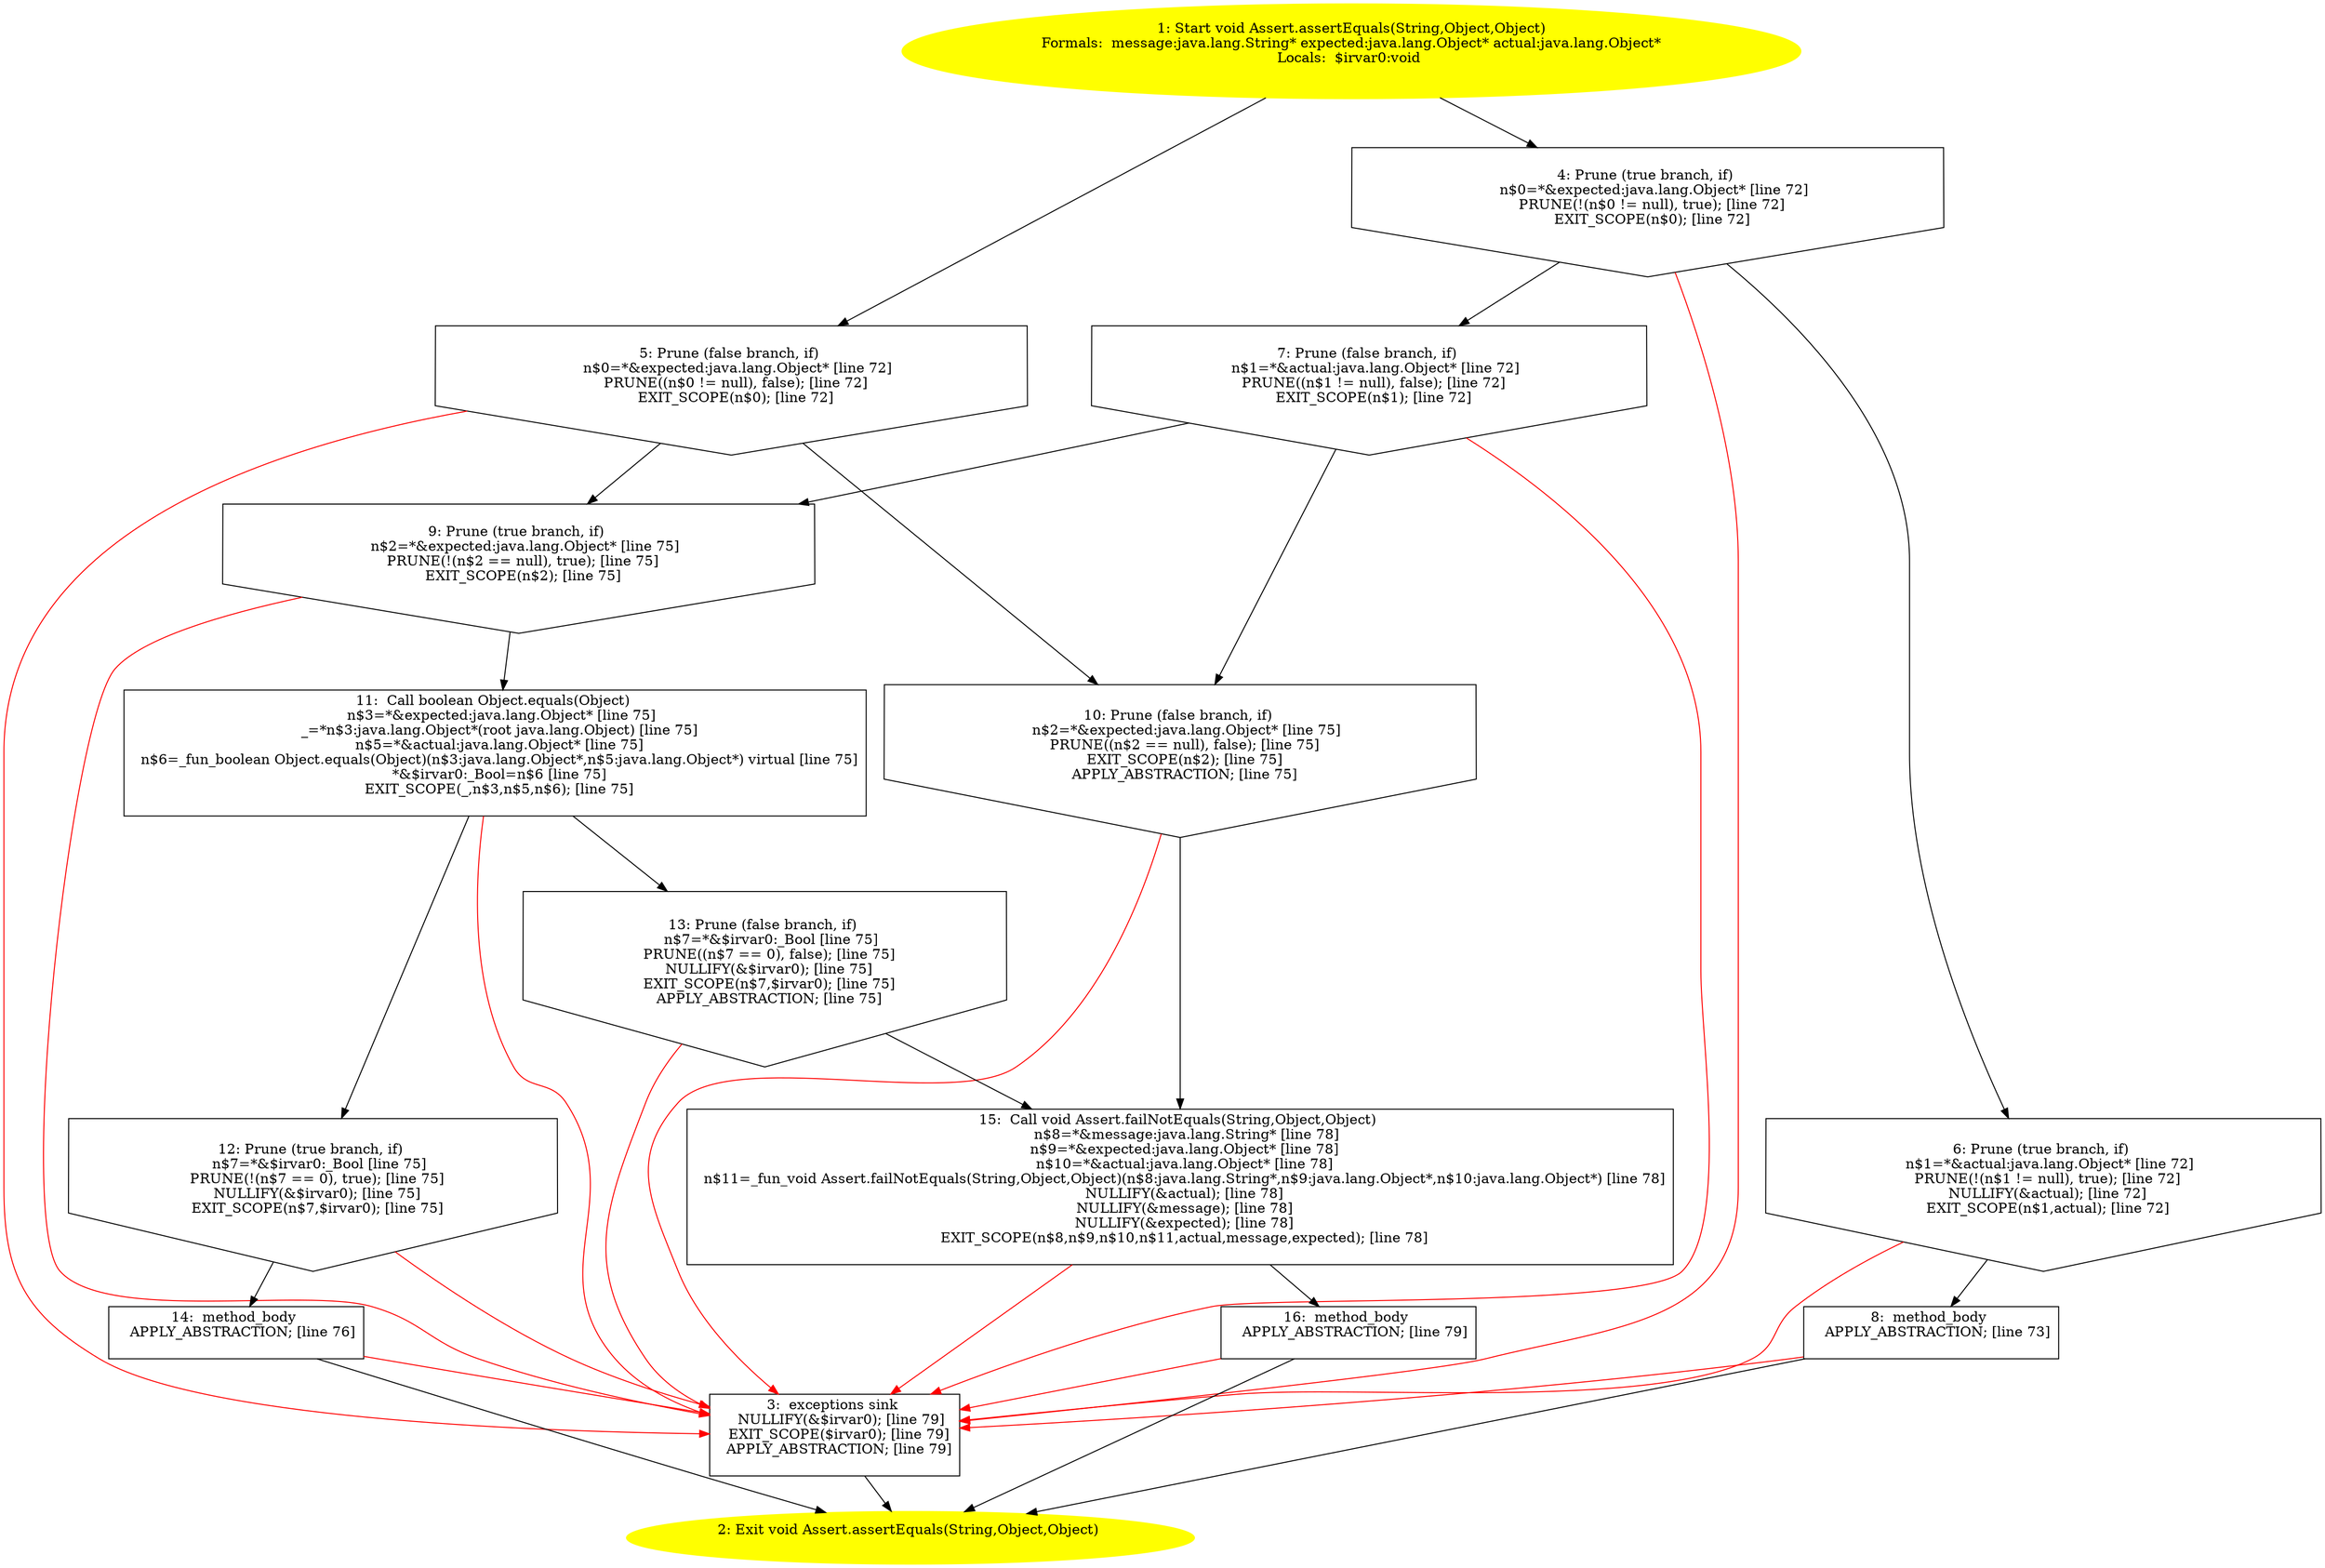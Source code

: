 /* @generated */
digraph cfg {
"junit.framework.Assert.assertEquals(java.lang.String,java.lang.Object,java.lang.Object):void.e910f7721a47bfdb067eaaf422af542f_1" [label="1: Start void Assert.assertEquals(String,Object,Object)\nFormals:  message:java.lang.String* expected:java.lang.Object* actual:java.lang.Object*\nLocals:  $irvar0:void \n  " color=yellow style=filled]
	

	 "junit.framework.Assert.assertEquals(java.lang.String,java.lang.Object,java.lang.Object):void.e910f7721a47bfdb067eaaf422af542f_1" -> "junit.framework.Assert.assertEquals(java.lang.String,java.lang.Object,java.lang.Object):void.e910f7721a47bfdb067eaaf422af542f_4" ;
	 "junit.framework.Assert.assertEquals(java.lang.String,java.lang.Object,java.lang.Object):void.e910f7721a47bfdb067eaaf422af542f_1" -> "junit.framework.Assert.assertEquals(java.lang.String,java.lang.Object,java.lang.Object):void.e910f7721a47bfdb067eaaf422af542f_5" ;
"junit.framework.Assert.assertEquals(java.lang.String,java.lang.Object,java.lang.Object):void.e910f7721a47bfdb067eaaf422af542f_2" [label="2: Exit void Assert.assertEquals(String,Object,Object) \n  " color=yellow style=filled]
	

"junit.framework.Assert.assertEquals(java.lang.String,java.lang.Object,java.lang.Object):void.e910f7721a47bfdb067eaaf422af542f_3" [label="3:  exceptions sink \n   NULLIFY(&$irvar0); [line 79]\n  EXIT_SCOPE($irvar0); [line 79]\n  APPLY_ABSTRACTION; [line 79]\n " shape="box"]
	

	 "junit.framework.Assert.assertEquals(java.lang.String,java.lang.Object,java.lang.Object):void.e910f7721a47bfdb067eaaf422af542f_3" -> "junit.framework.Assert.assertEquals(java.lang.String,java.lang.Object,java.lang.Object):void.e910f7721a47bfdb067eaaf422af542f_2" ;
"junit.framework.Assert.assertEquals(java.lang.String,java.lang.Object,java.lang.Object):void.e910f7721a47bfdb067eaaf422af542f_4" [label="4: Prune (true branch, if) \n   n$0=*&expected:java.lang.Object* [line 72]\n  PRUNE(!(n$0 != null), true); [line 72]\n  EXIT_SCOPE(n$0); [line 72]\n " shape="invhouse"]
	

	 "junit.framework.Assert.assertEquals(java.lang.String,java.lang.Object,java.lang.Object):void.e910f7721a47bfdb067eaaf422af542f_4" -> "junit.framework.Assert.assertEquals(java.lang.String,java.lang.Object,java.lang.Object):void.e910f7721a47bfdb067eaaf422af542f_6" ;
	 "junit.framework.Assert.assertEquals(java.lang.String,java.lang.Object,java.lang.Object):void.e910f7721a47bfdb067eaaf422af542f_4" -> "junit.framework.Assert.assertEquals(java.lang.String,java.lang.Object,java.lang.Object):void.e910f7721a47bfdb067eaaf422af542f_7" ;
	 "junit.framework.Assert.assertEquals(java.lang.String,java.lang.Object,java.lang.Object):void.e910f7721a47bfdb067eaaf422af542f_4" -> "junit.framework.Assert.assertEquals(java.lang.String,java.lang.Object,java.lang.Object):void.e910f7721a47bfdb067eaaf422af542f_3" [color="red" ];
"junit.framework.Assert.assertEquals(java.lang.String,java.lang.Object,java.lang.Object):void.e910f7721a47bfdb067eaaf422af542f_5" [label="5: Prune (false branch, if) \n   n$0=*&expected:java.lang.Object* [line 72]\n  PRUNE((n$0 != null), false); [line 72]\n  EXIT_SCOPE(n$0); [line 72]\n " shape="invhouse"]
	

	 "junit.framework.Assert.assertEquals(java.lang.String,java.lang.Object,java.lang.Object):void.e910f7721a47bfdb067eaaf422af542f_5" -> "junit.framework.Assert.assertEquals(java.lang.String,java.lang.Object,java.lang.Object):void.e910f7721a47bfdb067eaaf422af542f_9" ;
	 "junit.framework.Assert.assertEquals(java.lang.String,java.lang.Object,java.lang.Object):void.e910f7721a47bfdb067eaaf422af542f_5" -> "junit.framework.Assert.assertEquals(java.lang.String,java.lang.Object,java.lang.Object):void.e910f7721a47bfdb067eaaf422af542f_10" ;
	 "junit.framework.Assert.assertEquals(java.lang.String,java.lang.Object,java.lang.Object):void.e910f7721a47bfdb067eaaf422af542f_5" -> "junit.framework.Assert.assertEquals(java.lang.String,java.lang.Object,java.lang.Object):void.e910f7721a47bfdb067eaaf422af542f_3" [color="red" ];
"junit.framework.Assert.assertEquals(java.lang.String,java.lang.Object,java.lang.Object):void.e910f7721a47bfdb067eaaf422af542f_6" [label="6: Prune (true branch, if) \n   n$1=*&actual:java.lang.Object* [line 72]\n  PRUNE(!(n$1 != null), true); [line 72]\n  NULLIFY(&actual); [line 72]\n  EXIT_SCOPE(n$1,actual); [line 72]\n " shape="invhouse"]
	

	 "junit.framework.Assert.assertEquals(java.lang.String,java.lang.Object,java.lang.Object):void.e910f7721a47bfdb067eaaf422af542f_6" -> "junit.framework.Assert.assertEquals(java.lang.String,java.lang.Object,java.lang.Object):void.e910f7721a47bfdb067eaaf422af542f_8" ;
	 "junit.framework.Assert.assertEquals(java.lang.String,java.lang.Object,java.lang.Object):void.e910f7721a47bfdb067eaaf422af542f_6" -> "junit.framework.Assert.assertEquals(java.lang.String,java.lang.Object,java.lang.Object):void.e910f7721a47bfdb067eaaf422af542f_3" [color="red" ];
"junit.framework.Assert.assertEquals(java.lang.String,java.lang.Object,java.lang.Object):void.e910f7721a47bfdb067eaaf422af542f_7" [label="7: Prune (false branch, if) \n   n$1=*&actual:java.lang.Object* [line 72]\n  PRUNE((n$1 != null), false); [line 72]\n  EXIT_SCOPE(n$1); [line 72]\n " shape="invhouse"]
	

	 "junit.framework.Assert.assertEquals(java.lang.String,java.lang.Object,java.lang.Object):void.e910f7721a47bfdb067eaaf422af542f_7" -> "junit.framework.Assert.assertEquals(java.lang.String,java.lang.Object,java.lang.Object):void.e910f7721a47bfdb067eaaf422af542f_9" ;
	 "junit.framework.Assert.assertEquals(java.lang.String,java.lang.Object,java.lang.Object):void.e910f7721a47bfdb067eaaf422af542f_7" -> "junit.framework.Assert.assertEquals(java.lang.String,java.lang.Object,java.lang.Object):void.e910f7721a47bfdb067eaaf422af542f_10" ;
	 "junit.framework.Assert.assertEquals(java.lang.String,java.lang.Object,java.lang.Object):void.e910f7721a47bfdb067eaaf422af542f_7" -> "junit.framework.Assert.assertEquals(java.lang.String,java.lang.Object,java.lang.Object):void.e910f7721a47bfdb067eaaf422af542f_3" [color="red" ];
"junit.framework.Assert.assertEquals(java.lang.String,java.lang.Object,java.lang.Object):void.e910f7721a47bfdb067eaaf422af542f_8" [label="8:  method_body \n   APPLY_ABSTRACTION; [line 73]\n " shape="box"]
	

	 "junit.framework.Assert.assertEquals(java.lang.String,java.lang.Object,java.lang.Object):void.e910f7721a47bfdb067eaaf422af542f_8" -> "junit.framework.Assert.assertEquals(java.lang.String,java.lang.Object,java.lang.Object):void.e910f7721a47bfdb067eaaf422af542f_2" ;
	 "junit.framework.Assert.assertEquals(java.lang.String,java.lang.Object,java.lang.Object):void.e910f7721a47bfdb067eaaf422af542f_8" -> "junit.framework.Assert.assertEquals(java.lang.String,java.lang.Object,java.lang.Object):void.e910f7721a47bfdb067eaaf422af542f_3" [color="red" ];
"junit.framework.Assert.assertEquals(java.lang.String,java.lang.Object,java.lang.Object):void.e910f7721a47bfdb067eaaf422af542f_9" [label="9: Prune (true branch, if) \n   n$2=*&expected:java.lang.Object* [line 75]\n  PRUNE(!(n$2 == null), true); [line 75]\n  EXIT_SCOPE(n$2); [line 75]\n " shape="invhouse"]
	

	 "junit.framework.Assert.assertEquals(java.lang.String,java.lang.Object,java.lang.Object):void.e910f7721a47bfdb067eaaf422af542f_9" -> "junit.framework.Assert.assertEquals(java.lang.String,java.lang.Object,java.lang.Object):void.e910f7721a47bfdb067eaaf422af542f_11" ;
	 "junit.framework.Assert.assertEquals(java.lang.String,java.lang.Object,java.lang.Object):void.e910f7721a47bfdb067eaaf422af542f_9" -> "junit.framework.Assert.assertEquals(java.lang.String,java.lang.Object,java.lang.Object):void.e910f7721a47bfdb067eaaf422af542f_3" [color="red" ];
"junit.framework.Assert.assertEquals(java.lang.String,java.lang.Object,java.lang.Object):void.e910f7721a47bfdb067eaaf422af542f_10" [label="10: Prune (false branch, if) \n   n$2=*&expected:java.lang.Object* [line 75]\n  PRUNE((n$2 == null), false); [line 75]\n  EXIT_SCOPE(n$2); [line 75]\n  APPLY_ABSTRACTION; [line 75]\n " shape="invhouse"]
	

	 "junit.framework.Assert.assertEquals(java.lang.String,java.lang.Object,java.lang.Object):void.e910f7721a47bfdb067eaaf422af542f_10" -> "junit.framework.Assert.assertEquals(java.lang.String,java.lang.Object,java.lang.Object):void.e910f7721a47bfdb067eaaf422af542f_15" ;
	 "junit.framework.Assert.assertEquals(java.lang.String,java.lang.Object,java.lang.Object):void.e910f7721a47bfdb067eaaf422af542f_10" -> "junit.framework.Assert.assertEquals(java.lang.String,java.lang.Object,java.lang.Object):void.e910f7721a47bfdb067eaaf422af542f_3" [color="red" ];
"junit.framework.Assert.assertEquals(java.lang.String,java.lang.Object,java.lang.Object):void.e910f7721a47bfdb067eaaf422af542f_11" [label="11:  Call boolean Object.equals(Object) \n   n$3=*&expected:java.lang.Object* [line 75]\n  _=*n$3:java.lang.Object*(root java.lang.Object) [line 75]\n  n$5=*&actual:java.lang.Object* [line 75]\n  n$6=_fun_boolean Object.equals(Object)(n$3:java.lang.Object*,n$5:java.lang.Object*) virtual [line 75]\n  *&$irvar0:_Bool=n$6 [line 75]\n  EXIT_SCOPE(_,n$3,n$5,n$6); [line 75]\n " shape="box"]
	

	 "junit.framework.Assert.assertEquals(java.lang.String,java.lang.Object,java.lang.Object):void.e910f7721a47bfdb067eaaf422af542f_11" -> "junit.framework.Assert.assertEquals(java.lang.String,java.lang.Object,java.lang.Object):void.e910f7721a47bfdb067eaaf422af542f_12" ;
	 "junit.framework.Assert.assertEquals(java.lang.String,java.lang.Object,java.lang.Object):void.e910f7721a47bfdb067eaaf422af542f_11" -> "junit.framework.Assert.assertEquals(java.lang.String,java.lang.Object,java.lang.Object):void.e910f7721a47bfdb067eaaf422af542f_13" ;
	 "junit.framework.Assert.assertEquals(java.lang.String,java.lang.Object,java.lang.Object):void.e910f7721a47bfdb067eaaf422af542f_11" -> "junit.framework.Assert.assertEquals(java.lang.String,java.lang.Object,java.lang.Object):void.e910f7721a47bfdb067eaaf422af542f_3" [color="red" ];
"junit.framework.Assert.assertEquals(java.lang.String,java.lang.Object,java.lang.Object):void.e910f7721a47bfdb067eaaf422af542f_12" [label="12: Prune (true branch, if) \n   n$7=*&$irvar0:_Bool [line 75]\n  PRUNE(!(n$7 == 0), true); [line 75]\n  NULLIFY(&$irvar0); [line 75]\n  EXIT_SCOPE(n$7,$irvar0); [line 75]\n " shape="invhouse"]
	

	 "junit.framework.Assert.assertEquals(java.lang.String,java.lang.Object,java.lang.Object):void.e910f7721a47bfdb067eaaf422af542f_12" -> "junit.framework.Assert.assertEquals(java.lang.String,java.lang.Object,java.lang.Object):void.e910f7721a47bfdb067eaaf422af542f_14" ;
	 "junit.framework.Assert.assertEquals(java.lang.String,java.lang.Object,java.lang.Object):void.e910f7721a47bfdb067eaaf422af542f_12" -> "junit.framework.Assert.assertEquals(java.lang.String,java.lang.Object,java.lang.Object):void.e910f7721a47bfdb067eaaf422af542f_3" [color="red" ];
"junit.framework.Assert.assertEquals(java.lang.String,java.lang.Object,java.lang.Object):void.e910f7721a47bfdb067eaaf422af542f_13" [label="13: Prune (false branch, if) \n   n$7=*&$irvar0:_Bool [line 75]\n  PRUNE((n$7 == 0), false); [line 75]\n  NULLIFY(&$irvar0); [line 75]\n  EXIT_SCOPE(n$7,$irvar0); [line 75]\n  APPLY_ABSTRACTION; [line 75]\n " shape="invhouse"]
	

	 "junit.framework.Assert.assertEquals(java.lang.String,java.lang.Object,java.lang.Object):void.e910f7721a47bfdb067eaaf422af542f_13" -> "junit.framework.Assert.assertEquals(java.lang.String,java.lang.Object,java.lang.Object):void.e910f7721a47bfdb067eaaf422af542f_15" ;
	 "junit.framework.Assert.assertEquals(java.lang.String,java.lang.Object,java.lang.Object):void.e910f7721a47bfdb067eaaf422af542f_13" -> "junit.framework.Assert.assertEquals(java.lang.String,java.lang.Object,java.lang.Object):void.e910f7721a47bfdb067eaaf422af542f_3" [color="red" ];
"junit.framework.Assert.assertEquals(java.lang.String,java.lang.Object,java.lang.Object):void.e910f7721a47bfdb067eaaf422af542f_14" [label="14:  method_body \n   APPLY_ABSTRACTION; [line 76]\n " shape="box"]
	

	 "junit.framework.Assert.assertEquals(java.lang.String,java.lang.Object,java.lang.Object):void.e910f7721a47bfdb067eaaf422af542f_14" -> "junit.framework.Assert.assertEquals(java.lang.String,java.lang.Object,java.lang.Object):void.e910f7721a47bfdb067eaaf422af542f_2" ;
	 "junit.framework.Assert.assertEquals(java.lang.String,java.lang.Object,java.lang.Object):void.e910f7721a47bfdb067eaaf422af542f_14" -> "junit.framework.Assert.assertEquals(java.lang.String,java.lang.Object,java.lang.Object):void.e910f7721a47bfdb067eaaf422af542f_3" [color="red" ];
"junit.framework.Assert.assertEquals(java.lang.String,java.lang.Object,java.lang.Object):void.e910f7721a47bfdb067eaaf422af542f_15" [label="15:  Call void Assert.failNotEquals(String,Object,Object) \n   n$8=*&message:java.lang.String* [line 78]\n  n$9=*&expected:java.lang.Object* [line 78]\n  n$10=*&actual:java.lang.Object* [line 78]\n  n$11=_fun_void Assert.failNotEquals(String,Object,Object)(n$8:java.lang.String*,n$9:java.lang.Object*,n$10:java.lang.Object*) [line 78]\n  NULLIFY(&actual); [line 78]\n  NULLIFY(&message); [line 78]\n  NULLIFY(&expected); [line 78]\n  EXIT_SCOPE(n$8,n$9,n$10,n$11,actual,message,expected); [line 78]\n " shape="box"]
	

	 "junit.framework.Assert.assertEquals(java.lang.String,java.lang.Object,java.lang.Object):void.e910f7721a47bfdb067eaaf422af542f_15" -> "junit.framework.Assert.assertEquals(java.lang.String,java.lang.Object,java.lang.Object):void.e910f7721a47bfdb067eaaf422af542f_16" ;
	 "junit.framework.Assert.assertEquals(java.lang.String,java.lang.Object,java.lang.Object):void.e910f7721a47bfdb067eaaf422af542f_15" -> "junit.framework.Assert.assertEquals(java.lang.String,java.lang.Object,java.lang.Object):void.e910f7721a47bfdb067eaaf422af542f_3" [color="red" ];
"junit.framework.Assert.assertEquals(java.lang.String,java.lang.Object,java.lang.Object):void.e910f7721a47bfdb067eaaf422af542f_16" [label="16:  method_body \n   APPLY_ABSTRACTION; [line 79]\n " shape="box"]
	

	 "junit.framework.Assert.assertEquals(java.lang.String,java.lang.Object,java.lang.Object):void.e910f7721a47bfdb067eaaf422af542f_16" -> "junit.framework.Assert.assertEquals(java.lang.String,java.lang.Object,java.lang.Object):void.e910f7721a47bfdb067eaaf422af542f_2" ;
	 "junit.framework.Assert.assertEquals(java.lang.String,java.lang.Object,java.lang.Object):void.e910f7721a47bfdb067eaaf422af542f_16" -> "junit.framework.Assert.assertEquals(java.lang.String,java.lang.Object,java.lang.Object):void.e910f7721a47bfdb067eaaf422af542f_3" [color="red" ];
}
